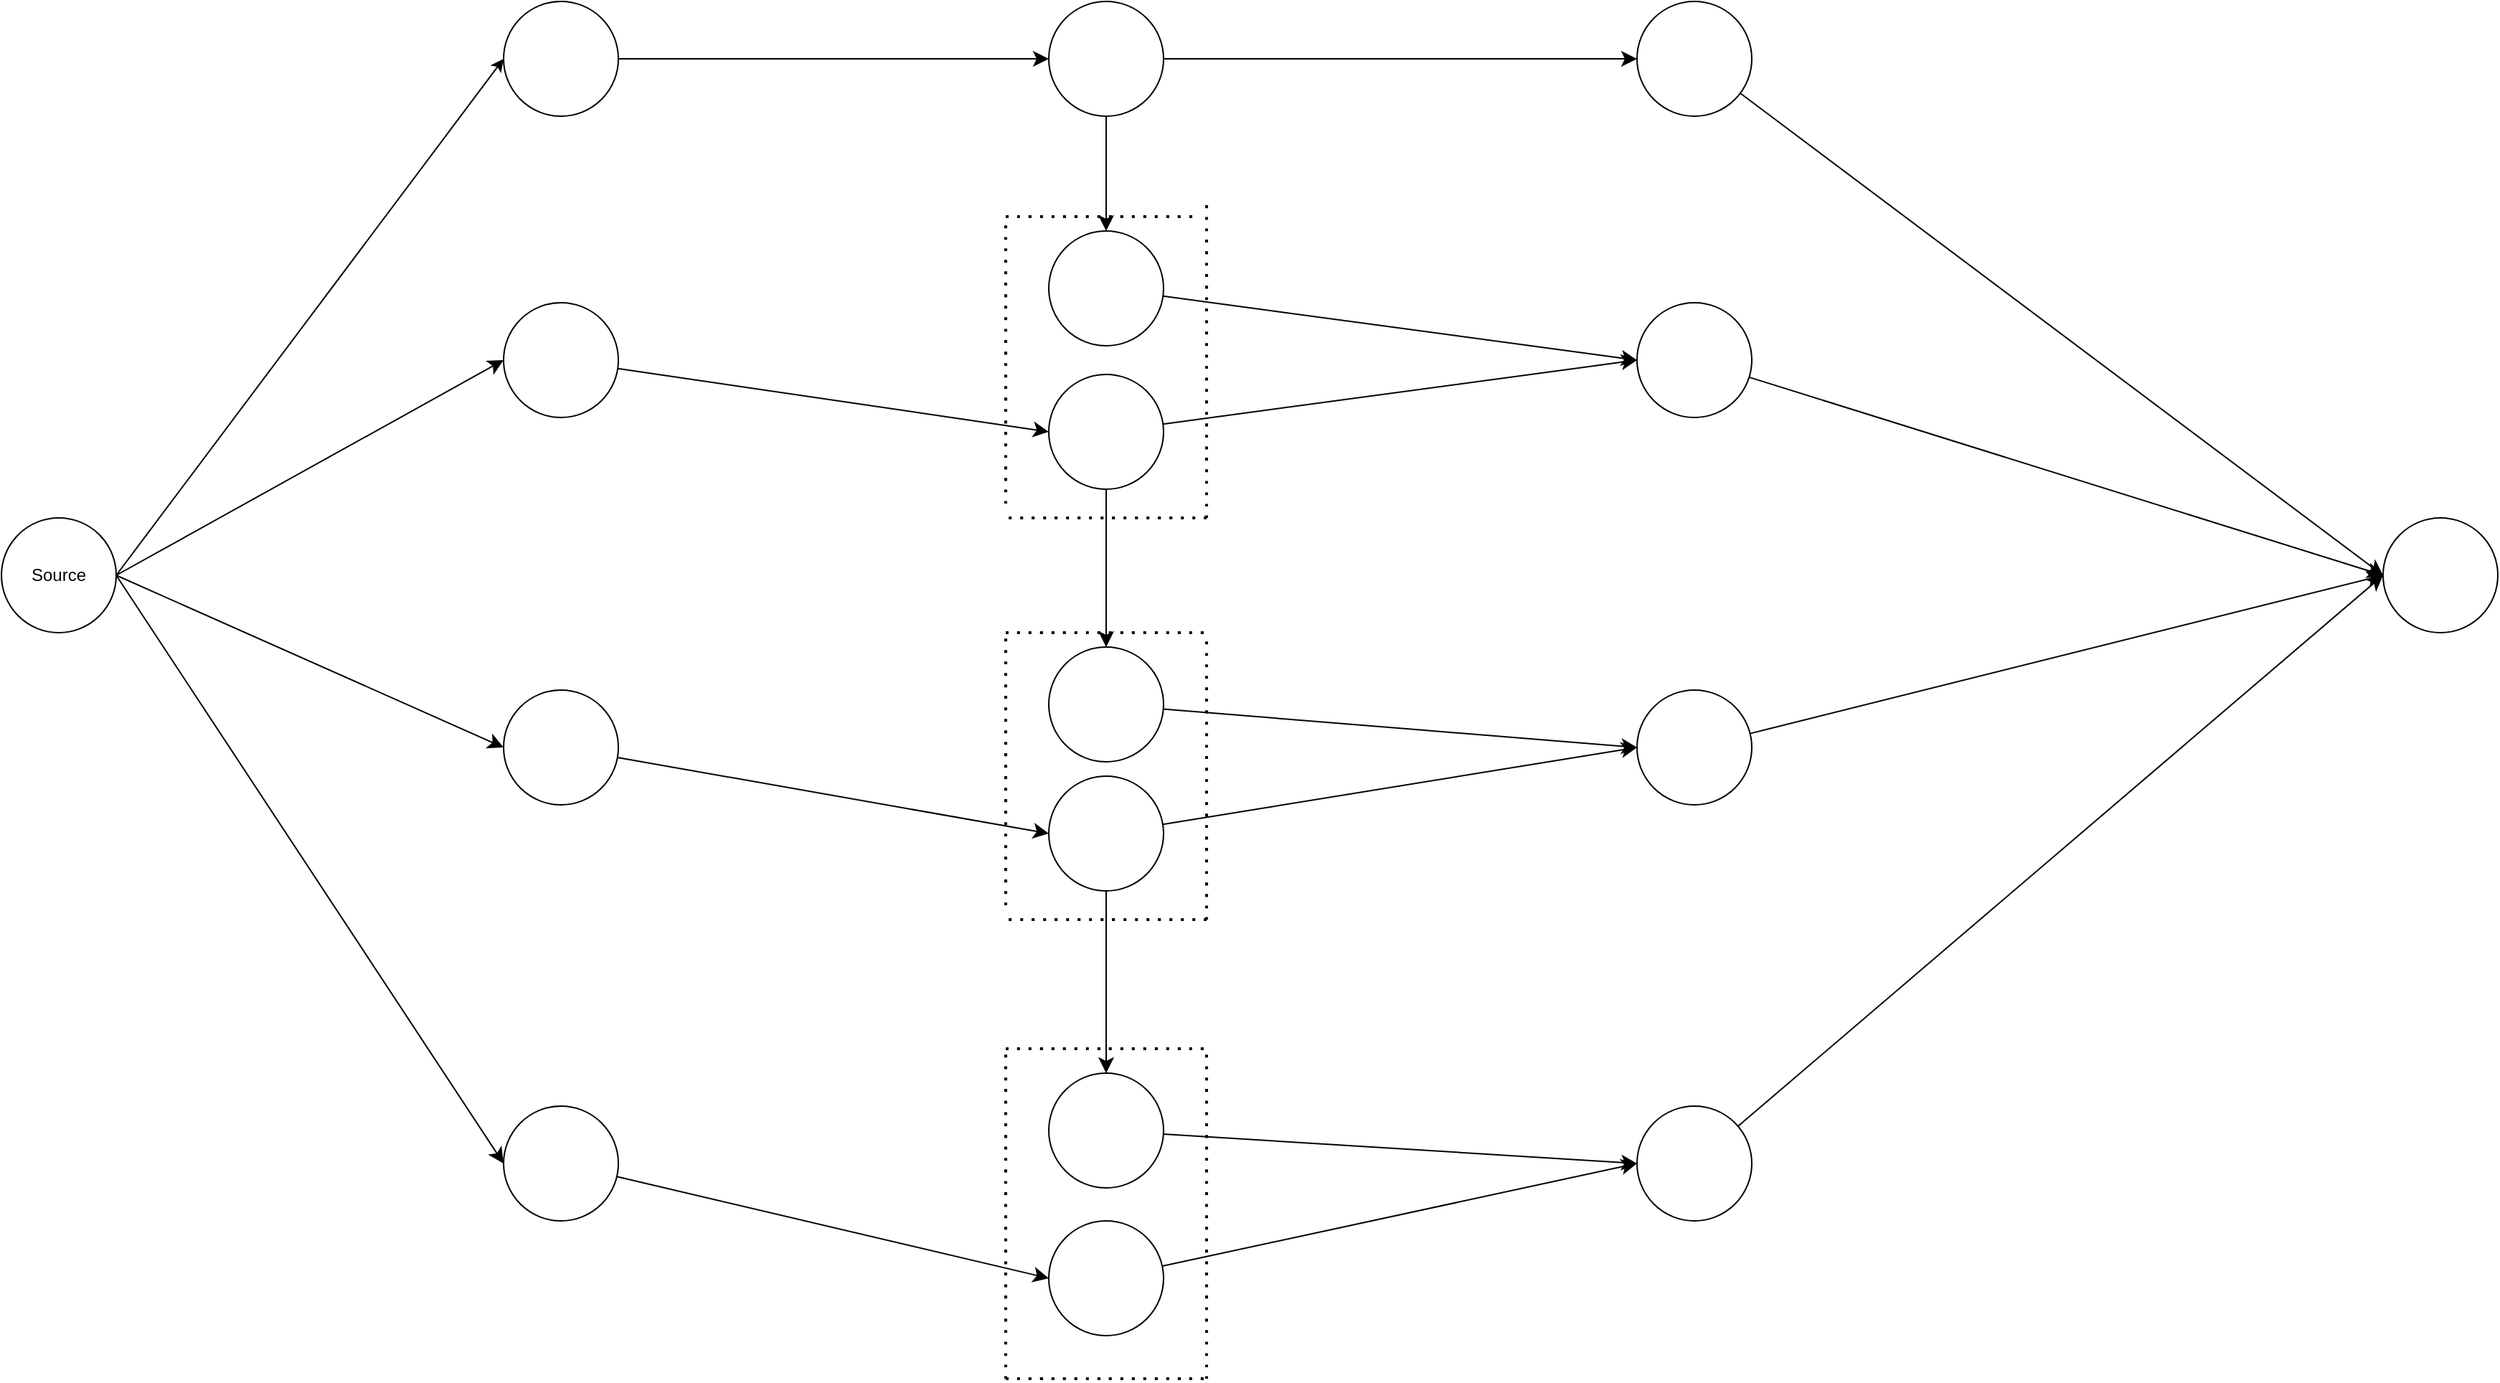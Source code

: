 <mxfile version="21.1.1" type="github">
  <diagram name="Page-1" id="K4btqLGPjjhj0x0dNQR0">
    <mxGraphModel dx="1987" dy="532" grid="1" gridSize="10" guides="1" tooltips="1" connect="1" arrows="1" fold="1" page="1" pageScale="1" pageWidth="1169" pageHeight="1654" math="0" shadow="0">
      <root>
        <mxCell id="0" />
        <mxCell id="1" parent="0" />
        <mxCell id="hoROoP65xkpmcAbRtoA4-6" style="edgeStyle=none;curved=1;rounded=0;orthogonalLoop=1;jettySize=auto;html=1;entryX=0;entryY=0.5;entryDx=0;entryDy=0;fontSize=12;startSize=8;endSize=8;exitX=1;exitY=0.5;exitDx=0;exitDy=0;" parent="1" source="bFLR8iaeeGaid4HtFwxW-1" target="hoROoP65xkpmcAbRtoA4-5" edge="1">
          <mxGeometry relative="1" as="geometry">
            <mxPoint x="128" y="368" as="sourcePoint" />
          </mxGeometry>
        </mxCell>
        <mxCell id="hoROoP65xkpmcAbRtoA4-7" style="edgeStyle=none;curved=1;rounded=0;orthogonalLoop=1;jettySize=auto;html=1;exitX=1;exitY=0.5;exitDx=0;exitDy=0;fontSize=12;startSize=8;endSize=8;entryX=0;entryY=0.5;entryDx=0;entryDy=0;" parent="1" source="bFLR8iaeeGaid4HtFwxW-1" target="hoROoP65xkpmcAbRtoA4-4" edge="1">
          <mxGeometry relative="1" as="geometry" />
        </mxCell>
        <mxCell id="hoROoP65xkpmcAbRtoA4-8" style="edgeStyle=none;curved=1;rounded=0;orthogonalLoop=1;jettySize=auto;html=1;exitX=1;exitY=0.5;exitDx=0;exitDy=0;entryX=0;entryY=0.5;entryDx=0;entryDy=0;fontSize=12;startSize=8;endSize=8;" parent="1" source="bFLR8iaeeGaid4HtFwxW-1" target="hoROoP65xkpmcAbRtoA4-3" edge="1">
          <mxGeometry relative="1" as="geometry" />
        </mxCell>
        <mxCell id="bFLR8iaeeGaid4HtFwxW-1" value="Source" style="ellipse;whiteSpace=wrap;html=1;aspect=fixed;" parent="1" vertex="1">
          <mxGeometry x="-60" y="360" width="80" height="80" as="geometry" />
        </mxCell>
        <mxCell id="hoROoP65xkpmcAbRtoA4-31" style="edgeStyle=none;curved=1;rounded=0;orthogonalLoop=1;jettySize=auto;html=1;entryX=0;entryY=0.5;entryDx=0;entryDy=0;fontSize=12;startSize=8;endSize=8;" parent="1" source="bFLR8iaeeGaid4HtFwxW-5" target="hoROoP65xkpmcAbRtoA4-9" edge="1">
          <mxGeometry relative="1" as="geometry" />
        </mxCell>
        <mxCell id="bFLR8iaeeGaid4HtFwxW-5" value="" style="ellipse;whiteSpace=wrap;html=1;aspect=fixed;" parent="1" vertex="1">
          <mxGeometry x="290" width="80" height="80" as="geometry" />
        </mxCell>
        <mxCell id="bFLR8iaeeGaid4HtFwxW-7" value="" style="endArrow=classic;html=1;rounded=0;entryX=0;entryY=0.5;entryDx=0;entryDy=0;exitX=1;exitY=0.5;exitDx=0;exitDy=0;" parent="1" source="bFLR8iaeeGaid4HtFwxW-1" target="bFLR8iaeeGaid4HtFwxW-5" edge="1">
          <mxGeometry width="50" height="50" relative="1" as="geometry">
            <mxPoint x="310" y="360" as="sourcePoint" />
            <mxPoint x="360" y="310" as="targetPoint" />
            <Array as="points" />
          </mxGeometry>
        </mxCell>
        <mxCell id="hoROoP65xkpmcAbRtoA4-33" style="edgeStyle=none;curved=1;rounded=0;orthogonalLoop=1;jettySize=auto;html=1;entryX=0;entryY=0.5;entryDx=0;entryDy=0;fontSize=12;startSize=8;endSize=8;" parent="1" source="hoROoP65xkpmcAbRtoA4-3" target="hoROoP65xkpmcAbRtoA4-13" edge="1">
          <mxGeometry relative="1" as="geometry" />
        </mxCell>
        <mxCell id="hoROoP65xkpmcAbRtoA4-3" value="" style="ellipse;whiteSpace=wrap;html=1;aspect=fixed;fontSize=16;" parent="1" vertex="1">
          <mxGeometry x="290" y="210" width="80" height="80" as="geometry" />
        </mxCell>
        <mxCell id="hoROoP65xkpmcAbRtoA4-34" style="edgeStyle=none;curved=1;rounded=0;orthogonalLoop=1;jettySize=auto;html=1;entryX=0;entryY=0.5;entryDx=0;entryDy=0;fontSize=12;startSize=8;endSize=8;" parent="1" source="hoROoP65xkpmcAbRtoA4-4" target="hoROoP65xkpmcAbRtoA4-14" edge="1">
          <mxGeometry relative="1" as="geometry" />
        </mxCell>
        <mxCell id="hoROoP65xkpmcAbRtoA4-4" value="" style="ellipse;whiteSpace=wrap;html=1;aspect=fixed;fontSize=16;" parent="1" vertex="1">
          <mxGeometry x="290" y="480" width="80" height="80" as="geometry" />
        </mxCell>
        <mxCell id="hoROoP65xkpmcAbRtoA4-35" style="edgeStyle=none;curved=1;rounded=0;orthogonalLoop=1;jettySize=auto;html=1;entryX=0;entryY=0.5;entryDx=0;entryDy=0;fontSize=12;startSize=8;endSize=8;" parent="1" source="hoROoP65xkpmcAbRtoA4-5" target="hoROoP65xkpmcAbRtoA4-15" edge="1">
          <mxGeometry relative="1" as="geometry" />
        </mxCell>
        <mxCell id="hoROoP65xkpmcAbRtoA4-5" value="" style="ellipse;whiteSpace=wrap;html=1;aspect=fixed;fontSize=16;" parent="1" vertex="1">
          <mxGeometry x="290" y="770" width="80" height="80" as="geometry" />
        </mxCell>
        <mxCell id="hoROoP65xkpmcAbRtoA4-32" style="edgeStyle=none;curved=1;rounded=0;orthogonalLoop=1;jettySize=auto;html=1;entryX=0.5;entryY=0;entryDx=0;entryDy=0;fontSize=12;startSize=8;endSize=8;" parent="1" source="hoROoP65xkpmcAbRtoA4-9" target="hoROoP65xkpmcAbRtoA4-10" edge="1">
          <mxGeometry relative="1" as="geometry" />
        </mxCell>
        <mxCell id="hoROoP65xkpmcAbRtoA4-38" style="edgeStyle=none;curved=1;rounded=0;orthogonalLoop=1;jettySize=auto;html=1;entryX=0;entryY=0.5;entryDx=0;entryDy=0;fontSize=12;startSize=8;endSize=8;" parent="1" source="hoROoP65xkpmcAbRtoA4-9" target="hoROoP65xkpmcAbRtoA4-19" edge="1">
          <mxGeometry relative="1" as="geometry" />
        </mxCell>
        <mxCell id="hoROoP65xkpmcAbRtoA4-9" value="" style="ellipse;whiteSpace=wrap;html=1;aspect=fixed;fontSize=16;" parent="1" vertex="1">
          <mxGeometry x="670" width="80" height="80" as="geometry" />
        </mxCell>
        <mxCell id="hoROoP65xkpmcAbRtoA4-40" style="edgeStyle=none;curved=1;rounded=0;orthogonalLoop=1;jettySize=auto;html=1;entryX=0;entryY=0.5;entryDx=0;entryDy=0;fontSize=12;startSize=8;endSize=8;" parent="1" source="hoROoP65xkpmcAbRtoA4-10" target="hoROoP65xkpmcAbRtoA4-20" edge="1">
          <mxGeometry relative="1" as="geometry" />
        </mxCell>
        <mxCell id="hoROoP65xkpmcAbRtoA4-10" value="" style="ellipse;whiteSpace=wrap;html=1;aspect=fixed;fontSize=16;" parent="1" vertex="1">
          <mxGeometry x="670" y="160" width="80" height="80" as="geometry" />
        </mxCell>
        <mxCell id="hoROoP65xkpmcAbRtoA4-37" style="edgeStyle=none;curved=1;rounded=0;orthogonalLoop=1;jettySize=auto;html=1;entryX=0.5;entryY=0;entryDx=0;entryDy=0;fontSize=12;startSize=8;endSize=8;" parent="1" source="hoROoP65xkpmcAbRtoA4-13" target="hoROoP65xkpmcAbRtoA4-17" edge="1">
          <mxGeometry relative="1" as="geometry" />
        </mxCell>
        <mxCell id="hoROoP65xkpmcAbRtoA4-39" style="edgeStyle=none;curved=1;rounded=0;orthogonalLoop=1;jettySize=auto;html=1;entryX=0;entryY=0.5;entryDx=0;entryDy=0;fontSize=12;startSize=8;endSize=8;" parent="1" source="hoROoP65xkpmcAbRtoA4-13" target="hoROoP65xkpmcAbRtoA4-20" edge="1">
          <mxGeometry relative="1" as="geometry" />
        </mxCell>
        <mxCell id="hoROoP65xkpmcAbRtoA4-13" value="" style="ellipse;whiteSpace=wrap;html=1;aspect=fixed;fontSize=16;" parent="1" vertex="1">
          <mxGeometry x="670" y="260" width="80" height="80" as="geometry" />
        </mxCell>
        <mxCell id="hoROoP65xkpmcAbRtoA4-36" style="edgeStyle=none;curved=1;rounded=0;orthogonalLoop=1;jettySize=auto;html=1;entryX=0.5;entryY=0;entryDx=0;entryDy=0;fontSize=12;startSize=8;endSize=8;" parent="1" source="hoROoP65xkpmcAbRtoA4-14" target="hoROoP65xkpmcAbRtoA4-16" edge="1">
          <mxGeometry relative="1" as="geometry" />
        </mxCell>
        <mxCell id="hoROoP65xkpmcAbRtoA4-42" style="edgeStyle=none;curved=1;rounded=0;orthogonalLoop=1;jettySize=auto;html=1;entryX=0;entryY=0.5;entryDx=0;entryDy=0;fontSize=12;startSize=8;endSize=8;" parent="1" source="hoROoP65xkpmcAbRtoA4-14" target="hoROoP65xkpmcAbRtoA4-21" edge="1">
          <mxGeometry relative="1" as="geometry" />
        </mxCell>
        <mxCell id="hoROoP65xkpmcAbRtoA4-14" value="" style="ellipse;whiteSpace=wrap;html=1;aspect=fixed;fontSize=16;" parent="1" vertex="1">
          <mxGeometry x="670" y="540" width="80" height="80" as="geometry" />
        </mxCell>
        <mxCell id="hoROoP65xkpmcAbRtoA4-44" style="edgeStyle=none;curved=1;rounded=0;orthogonalLoop=1;jettySize=auto;html=1;entryX=0;entryY=0.5;entryDx=0;entryDy=0;fontSize=12;startSize=8;endSize=8;" parent="1" source="hoROoP65xkpmcAbRtoA4-15" target="hoROoP65xkpmcAbRtoA4-22" edge="1">
          <mxGeometry relative="1" as="geometry" />
        </mxCell>
        <mxCell id="hoROoP65xkpmcAbRtoA4-15" value="" style="ellipse;whiteSpace=wrap;html=1;aspect=fixed;fontSize=16;" parent="1" vertex="1">
          <mxGeometry x="670" y="850" width="80" height="80" as="geometry" />
        </mxCell>
        <mxCell id="hoROoP65xkpmcAbRtoA4-43" style="edgeStyle=none;curved=1;rounded=0;orthogonalLoop=1;jettySize=auto;html=1;entryX=0;entryY=0.5;entryDx=0;entryDy=0;fontSize=12;startSize=8;endSize=8;" parent="1" source="hoROoP65xkpmcAbRtoA4-16" target="hoROoP65xkpmcAbRtoA4-22" edge="1">
          <mxGeometry relative="1" as="geometry" />
        </mxCell>
        <mxCell id="hoROoP65xkpmcAbRtoA4-16" value="" style="ellipse;whiteSpace=wrap;html=1;aspect=fixed;fontSize=16;" parent="1" vertex="1">
          <mxGeometry x="670" y="747" width="80" height="80" as="geometry" />
        </mxCell>
        <mxCell id="hoROoP65xkpmcAbRtoA4-41" style="edgeStyle=none;curved=1;rounded=0;orthogonalLoop=1;jettySize=auto;html=1;entryX=0;entryY=0.5;entryDx=0;entryDy=0;fontSize=12;startSize=8;endSize=8;" parent="1" source="hoROoP65xkpmcAbRtoA4-17" target="hoROoP65xkpmcAbRtoA4-21" edge="1">
          <mxGeometry relative="1" as="geometry" />
        </mxCell>
        <mxCell id="hoROoP65xkpmcAbRtoA4-17" value="" style="ellipse;whiteSpace=wrap;html=1;aspect=fixed;fontSize=16;" parent="1" vertex="1">
          <mxGeometry x="670" y="450" width="80" height="80" as="geometry" />
        </mxCell>
        <mxCell id="hoROoP65xkpmcAbRtoA4-48" style="edgeStyle=none;curved=1;rounded=0;orthogonalLoop=1;jettySize=auto;html=1;entryX=0;entryY=0.5;entryDx=0;entryDy=0;fontSize=12;startSize=8;endSize=8;" parent="1" source="hoROoP65xkpmcAbRtoA4-19" target="hoROoP65xkpmcAbRtoA4-23" edge="1">
          <mxGeometry relative="1" as="geometry" />
        </mxCell>
        <mxCell id="hoROoP65xkpmcAbRtoA4-19" value="" style="ellipse;whiteSpace=wrap;html=1;aspect=fixed;fontSize=16;" parent="1" vertex="1">
          <mxGeometry x="1080" width="80" height="80" as="geometry" />
        </mxCell>
        <mxCell id="hoROoP65xkpmcAbRtoA4-47" style="edgeStyle=none;curved=1;rounded=0;orthogonalLoop=1;jettySize=auto;html=1;entryX=0;entryY=0.5;entryDx=0;entryDy=0;fontSize=12;startSize=8;endSize=8;" parent="1" source="hoROoP65xkpmcAbRtoA4-20" target="hoROoP65xkpmcAbRtoA4-23" edge="1">
          <mxGeometry relative="1" as="geometry" />
        </mxCell>
        <mxCell id="hoROoP65xkpmcAbRtoA4-20" value="" style="ellipse;whiteSpace=wrap;html=1;aspect=fixed;fontSize=16;" parent="1" vertex="1">
          <mxGeometry x="1080" y="210" width="80" height="80" as="geometry" />
        </mxCell>
        <mxCell id="hoROoP65xkpmcAbRtoA4-46" style="edgeStyle=none;curved=1;rounded=0;orthogonalLoop=1;jettySize=auto;html=1;entryX=0;entryY=0.5;entryDx=0;entryDy=0;fontSize=12;startSize=8;endSize=8;" parent="1" source="hoROoP65xkpmcAbRtoA4-21" target="hoROoP65xkpmcAbRtoA4-23" edge="1">
          <mxGeometry relative="1" as="geometry" />
        </mxCell>
        <mxCell id="hoROoP65xkpmcAbRtoA4-21" value="" style="ellipse;whiteSpace=wrap;html=1;aspect=fixed;fontSize=16;" parent="1" vertex="1">
          <mxGeometry x="1080" y="480" width="80" height="80" as="geometry" />
        </mxCell>
        <mxCell id="hoROoP65xkpmcAbRtoA4-45" style="edgeStyle=none;curved=1;rounded=0;orthogonalLoop=1;jettySize=auto;html=1;entryX=0;entryY=0.5;entryDx=0;entryDy=0;fontSize=12;startSize=8;endSize=8;" parent="1" source="hoROoP65xkpmcAbRtoA4-22" target="hoROoP65xkpmcAbRtoA4-23" edge="1">
          <mxGeometry relative="1" as="geometry" />
        </mxCell>
        <mxCell id="hoROoP65xkpmcAbRtoA4-22" value="" style="ellipse;whiteSpace=wrap;html=1;aspect=fixed;fontSize=16;" parent="1" vertex="1">
          <mxGeometry x="1080" y="770" width="80" height="80" as="geometry" />
        </mxCell>
        <mxCell id="hoROoP65xkpmcAbRtoA4-23" value="" style="ellipse;whiteSpace=wrap;html=1;aspect=fixed;fontSize=16;" parent="1" vertex="1">
          <mxGeometry x="1600" y="360" width="80" height="80" as="geometry" />
        </mxCell>
        <mxCell id="hoROoP65xkpmcAbRtoA4-49" value="" style="endArrow=none;dashed=1;html=1;dashPattern=1 3;strokeWidth=2;rounded=0;fontSize=12;startSize=8;endSize=8;curved=1;" parent="1" edge="1">
          <mxGeometry width="50" height="50" relative="1" as="geometry">
            <mxPoint x="640" y="350" as="sourcePoint" />
            <mxPoint x="640" y="150" as="targetPoint" />
          </mxGeometry>
        </mxCell>
        <mxCell id="hoROoP65xkpmcAbRtoA4-50" value="" style="endArrow=none;dashed=1;html=1;dashPattern=1 3;strokeWidth=2;rounded=0;fontSize=12;startSize=8;endSize=8;curved=1;" parent="1" edge="1">
          <mxGeometry width="50" height="50" relative="1" as="geometry">
            <mxPoint x="640" y="630" as="sourcePoint" />
            <mxPoint x="640" y="440" as="targetPoint" />
          </mxGeometry>
        </mxCell>
        <mxCell id="hoROoP65xkpmcAbRtoA4-51" value="" style="endArrow=none;dashed=1;html=1;dashPattern=1 3;strokeWidth=2;rounded=0;fontSize=12;startSize=8;endSize=8;curved=1;" parent="1" edge="1">
          <mxGeometry width="50" height="50" relative="1" as="geometry">
            <mxPoint x="640" y="960" as="sourcePoint" />
            <mxPoint x="640" y="730" as="targetPoint" />
          </mxGeometry>
        </mxCell>
        <mxCell id="hoROoP65xkpmcAbRtoA4-52" value="" style="endArrow=none;dashed=1;html=1;dashPattern=1 3;strokeWidth=2;rounded=0;fontSize=12;startSize=8;endSize=8;curved=1;" parent="1" edge="1">
          <mxGeometry width="50" height="50" relative="1" as="geometry">
            <mxPoint x="780" y="360" as="sourcePoint" />
            <mxPoint x="780" y="140" as="targetPoint" />
          </mxGeometry>
        </mxCell>
        <mxCell id="hoROoP65xkpmcAbRtoA4-53" value="" style="endArrow=none;dashed=1;html=1;dashPattern=1 3;strokeWidth=2;rounded=0;fontSize=12;startSize=8;endSize=8;curved=1;" parent="1" edge="1">
          <mxGeometry width="50" height="50" relative="1" as="geometry">
            <mxPoint x="780" y="640" as="sourcePoint" />
            <mxPoint x="780" y="440" as="targetPoint" />
          </mxGeometry>
        </mxCell>
        <mxCell id="hoROoP65xkpmcAbRtoA4-54" value="" style="endArrow=none;dashed=1;html=1;dashPattern=1 3;strokeWidth=2;rounded=0;fontSize=12;startSize=8;endSize=8;curved=1;" parent="1" edge="1">
          <mxGeometry width="50" height="50" relative="1" as="geometry">
            <mxPoint x="780" y="960" as="sourcePoint" />
            <mxPoint x="780" y="730" as="targetPoint" />
          </mxGeometry>
        </mxCell>
        <mxCell id="hoROoP65xkpmcAbRtoA4-55" value="" style="endArrow=none;dashed=1;html=1;dashPattern=1 3;strokeWidth=2;rounded=0;fontSize=12;startSize=8;endSize=8;curved=1;" parent="1" edge="1">
          <mxGeometry width="50" height="50" relative="1" as="geometry">
            <mxPoint x="640" y="730" as="sourcePoint" />
            <mxPoint x="780" y="730" as="targetPoint" />
          </mxGeometry>
        </mxCell>
        <mxCell id="hoROoP65xkpmcAbRtoA4-56" value="" style="endArrow=none;dashed=1;html=1;dashPattern=1 3;strokeWidth=2;rounded=0;fontSize=12;startSize=8;endSize=8;curved=1;" parent="1" edge="1">
          <mxGeometry width="50" height="50" relative="1" as="geometry">
            <mxPoint x="640" y="960" as="sourcePoint" />
            <mxPoint x="780" y="960" as="targetPoint" />
          </mxGeometry>
        </mxCell>
        <mxCell id="hoROoP65xkpmcAbRtoA4-57" value="" style="endArrow=none;dashed=1;html=1;dashPattern=1 3;strokeWidth=2;rounded=0;fontSize=12;startSize=8;endSize=8;curved=1;" parent="1" edge="1">
          <mxGeometry width="50" height="50" relative="1" as="geometry">
            <mxPoint x="780" y="640" as="sourcePoint" />
            <mxPoint x="640" y="640" as="targetPoint" />
          </mxGeometry>
        </mxCell>
        <mxCell id="hoROoP65xkpmcAbRtoA4-58" value="" style="endArrow=none;dashed=1;html=1;dashPattern=1 3;strokeWidth=2;rounded=0;fontSize=12;startSize=8;endSize=8;curved=1;" parent="1" edge="1">
          <mxGeometry width="50" height="50" relative="1" as="geometry">
            <mxPoint x="640" y="440" as="sourcePoint" />
            <mxPoint x="780" y="440" as="targetPoint" />
          </mxGeometry>
        </mxCell>
        <mxCell id="hoROoP65xkpmcAbRtoA4-59" value="" style="endArrow=none;dashed=1;html=1;dashPattern=1 3;strokeWidth=2;rounded=0;fontSize=12;startSize=8;endSize=8;curved=1;" parent="1" edge="1">
          <mxGeometry width="50" height="50" relative="1" as="geometry">
            <mxPoint x="780" y="360" as="sourcePoint" />
            <mxPoint x="640" y="360" as="targetPoint" />
          </mxGeometry>
        </mxCell>
        <mxCell id="hoROoP65xkpmcAbRtoA4-60" value="" style="endArrow=none;dashed=1;html=1;dashPattern=1 3;strokeWidth=2;rounded=0;fontSize=12;startSize=8;endSize=8;curved=1;" parent="1" edge="1">
          <mxGeometry width="50" height="50" relative="1" as="geometry">
            <mxPoint x="640" y="150" as="sourcePoint" />
            <mxPoint x="770" y="150" as="targetPoint" />
          </mxGeometry>
        </mxCell>
      </root>
    </mxGraphModel>
  </diagram>
</mxfile>

